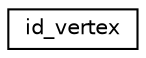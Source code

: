 digraph "Graphical Class Hierarchy"
{
 // LATEX_PDF_SIZE
  edge [fontname="Helvetica",fontsize="10",labelfontname="Helvetica",labelfontsize="10"];
  node [fontname="Helvetica",fontsize="10",shape=record];
  rankdir="LR";
  Node0 [label="id_vertex",height=0.2,width=0.4,color="black", fillcolor="white", style="filled",URL="$structid__vertex.html",tooltip=" "];
}
